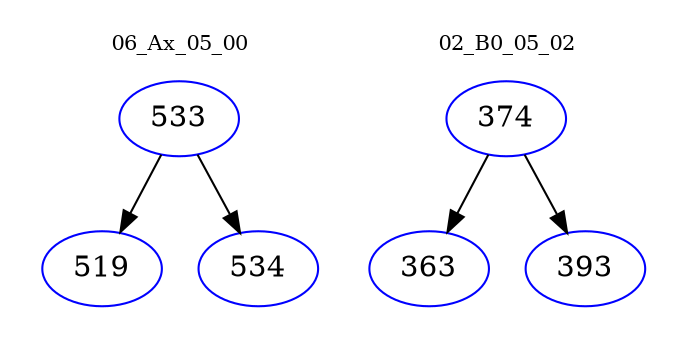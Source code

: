 digraph{
subgraph cluster_0 {
color = white
label = "06_Ax_05_00";
fontsize=10;
T0_533 [label="533", color="blue"]
T0_533 -> T0_519 [color="black"]
T0_519 [label="519", color="blue"]
T0_533 -> T0_534 [color="black"]
T0_534 [label="534", color="blue"]
}
subgraph cluster_1 {
color = white
label = "02_B0_05_02";
fontsize=10;
T1_374 [label="374", color="blue"]
T1_374 -> T1_363 [color="black"]
T1_363 [label="363", color="blue"]
T1_374 -> T1_393 [color="black"]
T1_393 [label="393", color="blue"]
}
}
